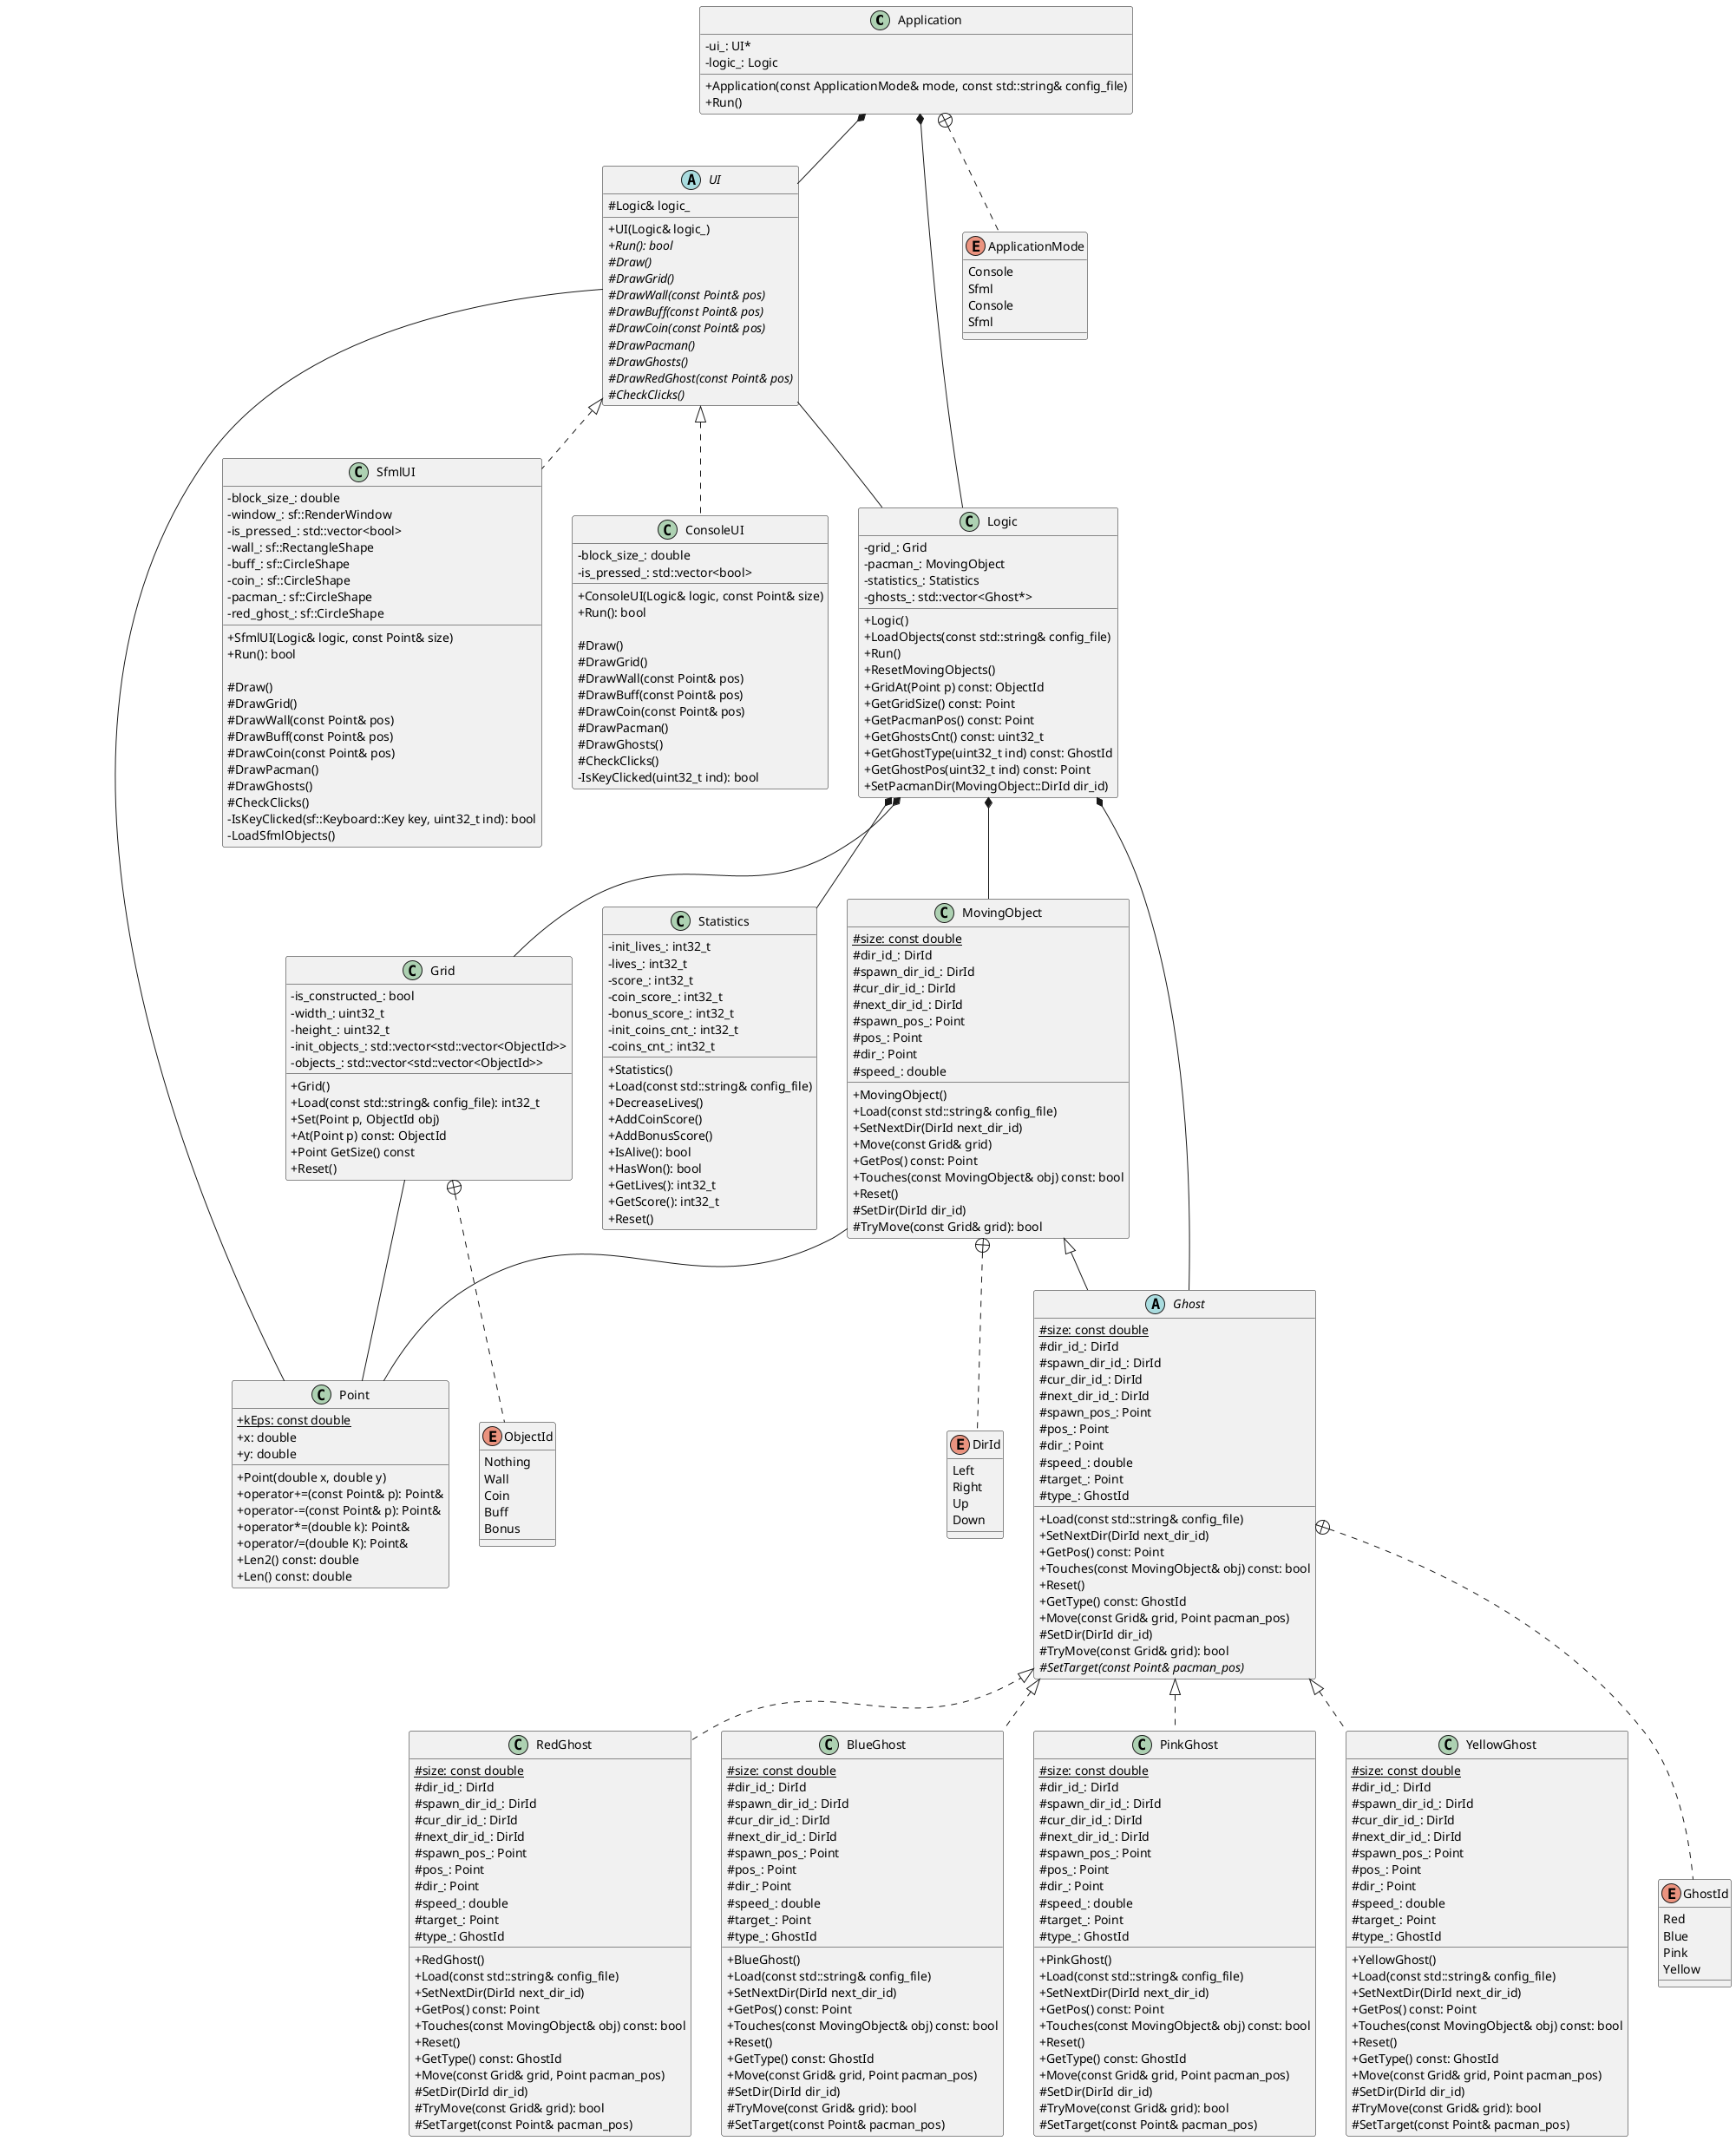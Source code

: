 @startuml Pacman
skinparam ClassAttributeIconSize 0

class Application {
  +Application(const ApplicationMode& mode, const std::string& config_file)
  +Run()

  -ui_: UI*
  -logic_: Logic 
}

abstract class Ghost {
  +Load(const std::string& config_file)
  +SetNextDir(DirId next_dir_id)
  +GetPos() const: Point
  +Touches(const MovingObject& obj) const: bool
  +Reset()
  +GetType() const: GhostId
  +Move(const Grid& grid, Point pacman_pos)

  {static} #size: const double
  #dir_id_: DirId
  #spawn_dir_id_: DirId
  #cur_dir_id_: DirId
  #next_dir_id_: DirId
  #spawn_pos_: Point
  #pos_: Point
  #dir_: Point
  #speed_: double
  #SetDir(DirId dir_id)
  #TryMove(const Grid& grid): bool
  {abstract} #SetTarget(const Point& pacman_pos)
  #target_: Point
  #type_: GhostId
}

class Grid {
  +Grid()
  +Load(const std::string& config_file): int32_t
  +Set(Point p, ObjectId obj)
  +At(Point p) const: ObjectId
  +Point GetSize() const
  +Reset()

  -is_constructed_: bool
  -width_: uint32_t
  -height_: uint32_t
  -init_objects_: std::vector<std::vector<ObjectId>>
  -objects_: std::vector<std::vector<ObjectId>>
}

class Logic {
  +Logic()
  +LoadObjects(const std::string& config_file)
  +Run()
  +ResetMovingObjects()
  +GridAt(Point p) const: ObjectId
  +GetGridSize() const: Point
  +GetPacmanPos() const: Point
  +GetGhostsCnt() const: uint32_t
  +GetGhostType(uint32_t ind) const: GhostId
  +GetGhostPos(uint32_t ind) const: Point
  +SetPacmanDir(MovingObject::DirId dir_id)

  -grid_: Grid
  -pacman_: MovingObject
  -statistics_: Statistics
  -ghosts_: std::vector<Ghost*>
}

class MovingObject {
  +MovingObject()
  +Load(const std::string& config_file)
  +SetNextDir(DirId next_dir_id)
  +Move(const Grid& grid)
  +GetPos() const: Point
  +Touches(const MovingObject& obj) const: bool
  +Reset()

  {static} #size: const double
  #dir_id_: DirId
  #spawn_dir_id_: DirId
  #cur_dir_id_: DirId
  #next_dir_id_: DirId
  #spawn_pos_: Point
  #pos_: Point
  #dir_: Point
  #speed_: double
  #SetDir(DirId dir_id)
  #TryMove(const Grid& grid): bool
}

class Point {
  {static} +kEps: const double
  +x: double
  +y: double
  +Point(double x, double y)
  +operator+=(const Point& p): Point&
  +operator-=(const Point& p): Point&
  +operator*=(double k): Point&
  +operator/=(double K): Point&
  +Len2() const: double
  +Len() const: double
}

class RedGhost {
  +RedGhost()
  +Load(const std::string& config_file)
  +SetNextDir(DirId next_dir_id)
  +GetPos() const: Point
  +Touches(const MovingObject& obj) const: bool
  +Reset()
  +GetType() const: GhostId
  +Move(const Grid& grid, Point pacman_pos)

  {static} #size: const double
  #dir_id_: DirId
  #spawn_dir_id_: DirId
  #cur_dir_id_: DirId
  #next_dir_id_: DirId
  #spawn_pos_: Point
  #pos_: Point
  #dir_: Point
  #speed_: double
  #SetDir(DirId dir_id)
  #TryMove(const Grid& grid): bool
  #SetTarget(const Point& pacman_pos)
  #target_: Point
  #type_: GhostId
}

class BlueGhost {
  +BlueGhost()
  +Load(const std::string& config_file)
  +SetNextDir(DirId next_dir_id)
  +GetPos() const: Point
  +Touches(const MovingObject& obj) const: bool
  +Reset()
  +GetType() const: GhostId
  +Move(const Grid& grid, Point pacman_pos)

  {static} #size: const double
  #dir_id_: DirId
  #spawn_dir_id_: DirId
  #cur_dir_id_: DirId
  #next_dir_id_: DirId
  #spawn_pos_: Point
  #pos_: Point
  #dir_: Point
  #speed_: double
  #SetDir(DirId dir_id)
  #TryMove(const Grid& grid): bool
  #SetTarget(const Point& pacman_pos)
  #target_: Point
  #type_: GhostId
}

class PinkGhost {
  +PinkGhost()
  +Load(const std::string& config_file)
  +SetNextDir(DirId next_dir_id)
  +GetPos() const: Point
  +Touches(const MovingObject& obj) const: bool
  +Reset()
  +GetType() const: GhostId
  +Move(const Grid& grid, Point pacman_pos)

  {static} #size: const double
  #dir_id_: DirId
  #spawn_dir_id_: DirId
  #cur_dir_id_: DirId
  #next_dir_id_: DirId
  #spawn_pos_: Point
  #pos_: Point
  #dir_: Point
  #speed_: double
  #SetDir(DirId dir_id)
  #TryMove(const Grid& grid): bool
  #SetTarget(const Point& pacman_pos)
  #target_: Point
  #type_: GhostId
}

class YellowGhost {
  +YellowGhost()
  +Load(const std::string& config_file)
  +SetNextDir(DirId next_dir_id)
  +GetPos() const: Point
  +Touches(const MovingObject& obj) const: bool
  +Reset()
  +GetType() const: GhostId
  +Move(const Grid& grid, Point pacman_pos)

  {static} #size: const double
  #dir_id_: DirId
  #spawn_dir_id_: DirId
  #cur_dir_id_: DirId
  #next_dir_id_: DirId
  #spawn_pos_: Point
  #pos_: Point
  #dir_: Point
  #speed_: double
  #SetDir(DirId dir_id)
  #TryMove(const Grid& grid): bool
  #SetTarget(const Point& pacman_pos)
  #target_: Point
  #type_: GhostId
}

class SfmlUI {
  +SfmlUI(Logic& logic, const Point& size)
  +Run(): bool

  #Draw()
  #DrawGrid()
  #DrawWall(const Point& pos)
  #DrawBuff(const Point& pos)
  #DrawCoin(const Point& pos)
  #DrawPacman()
  #DrawGhosts()
  #CheckClicks()

  -block_size_: double
  -window_: sf::RenderWindow
  -IsKeyClicked(sf::Keyboard::Key key, uint32_t ind): bool
  -is_pressed_: std::vector<bool>
  -wall_: sf::RectangleShape
  -buff_: sf::CircleShape
  -coin_: sf::CircleShape
  -pacman_: sf::CircleShape
  -red_ghost_: sf::CircleShape
  -LoadSfmlObjects()
}

class ConsoleUI {
  +ConsoleUI(Logic& logic, const Point& size)
  +Run(): bool

  #Draw()
  #DrawGrid()
  #DrawWall(const Point& pos)
  #DrawBuff(const Point& pos)
  #DrawCoin(const Point& pos)
  #DrawPacman()
  #DrawGhosts()
  #CheckClicks()

  -block_size_: double
  -IsKeyClicked(uint32_t ind): bool
  -is_pressed_: std::vector<bool>
}

class Statistics {
  +Statistics()
  +Load(const std::string& config_file)
  +DecreaseLives()
  +AddCoinScore()
  +AddBonusScore()
  +IsAlive(): bool
  +HasWon(): bool
  +GetLives(): int32_t
  +GetScore(): int32_t
  +Reset()

  -init_lives_: int32_t
  -lives_: int32_t
  -score_: int32_t
  -coin_score_: int32_t
  -bonus_score_: int32_t
  -init_coins_cnt_: int32_t
  -coins_cnt_: int32_t
}

abstract class UI {
  +UI(Logic& logic_)
  {abstract} +Run(): bool

  #Logic& logic_
  {abstract} #Draw()
  {abstract} #DrawGrid()
  {abstract} #DrawWall(const Point& pos)
  {abstract} #DrawBuff(const Point& pos)
  {abstract} #DrawCoin(const Point& pos)
  {abstract} #DrawPacman()
  {abstract} #DrawGhosts()
  {abstract} #DrawRedGhost(const Point& pos)
  {abstract} #CheckClicks()
}

enum ApplicationMode {
  Console
  Sfml
}

enum ApplicationMode {
  Console
  Sfml
}

enum GhostId {
  Red
  Blue
  Pink
  Yellow
}

enum ObjectId {
  Nothing
  Wall
  Coin
  Buff
  Bonus
}

enum DirId {
  Left
  Right
  Up
  Down
}

Application +.. ApplicationMode
Ghost +.. GhostId
Grid +.. ObjectId
MovingObject +.. DirId

Application *-- Logic
Application *-- UI

Logic *-- Grid
Logic *-- MovingObject
Logic *-- Statistics
Logic *-- Ghost

UI -- Logic
UI <|.. SfmlUI
UI <|.. ConsoleUI

MovingObject <|-- Ghost
Ghost <|.. RedGhost
Ghost <|.. BlueGhost
Ghost <|.. PinkGhost
Ghost <|.. YellowGhost

UI -- Point
Grid -- Point
MovingObject -- Point

@enduml